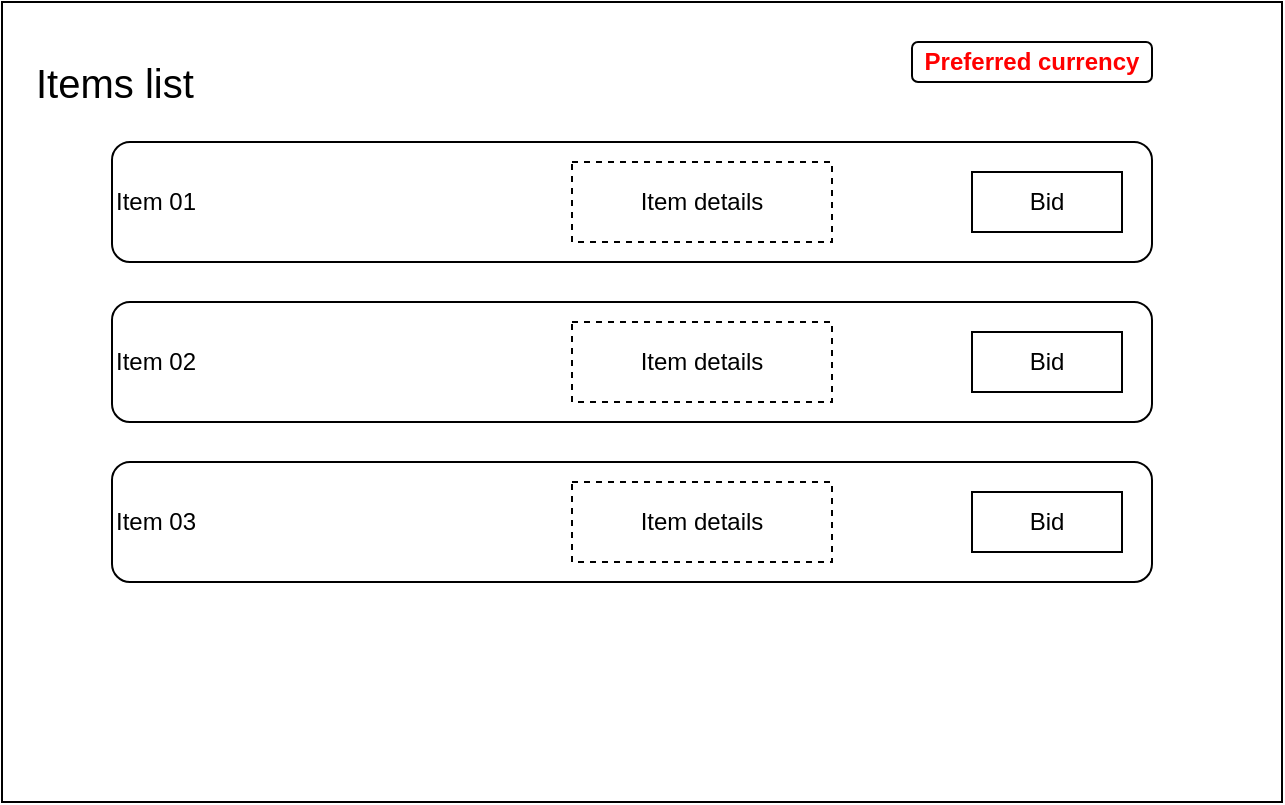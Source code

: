 <mxfile version="21.5.2" type="github">
  <diagram name="Page-1" id="9qswo_Go44PS3u6y543k">
    <mxGraphModel dx="1434" dy="739" grid="1" gridSize="10" guides="1" tooltips="1" connect="1" arrows="1" fold="1" page="1" pageScale="1" pageWidth="850" pageHeight="1100" math="0" shadow="0">
      <root>
        <mxCell id="0" />
        <mxCell id="1" parent="0" />
        <mxCell id="pNaCVz8n9rx6uCHdGMEY-1" value="" style="rounded=0;whiteSpace=wrap;html=1;fillColor=none;" vertex="1" parent="1">
          <mxGeometry x="105" y="180" width="640" height="400" as="geometry" />
        </mxCell>
        <mxCell id="pNaCVz8n9rx6uCHdGMEY-2" value="Item 01" style="rounded=1;whiteSpace=wrap;html=1;align=left;" vertex="1" parent="1">
          <mxGeometry x="160" y="250" width="520" height="60" as="geometry" />
        </mxCell>
        <mxCell id="pNaCVz8n9rx6uCHdGMEY-3" value="Bid" style="rounded=0;whiteSpace=wrap;html=1;" vertex="1" parent="1">
          <mxGeometry x="590" y="265" width="75" height="30" as="geometry" />
        </mxCell>
        <mxCell id="pNaCVz8n9rx6uCHdGMEY-4" value="Item 02" style="rounded=1;whiteSpace=wrap;html=1;align=left;" vertex="1" parent="1">
          <mxGeometry x="160" y="330" width="520" height="60" as="geometry" />
        </mxCell>
        <mxCell id="pNaCVz8n9rx6uCHdGMEY-5" value="Item 03" style="rounded=1;whiteSpace=wrap;html=1;align=left;" vertex="1" parent="1">
          <mxGeometry x="160" y="410" width="520" height="60" as="geometry" />
        </mxCell>
        <mxCell id="pNaCVz8n9rx6uCHdGMEY-6" value="Bid" style="rounded=0;whiteSpace=wrap;html=1;" vertex="1" parent="1">
          <mxGeometry x="590" y="345" width="75" height="30" as="geometry" />
        </mxCell>
        <mxCell id="pNaCVz8n9rx6uCHdGMEY-7" value="Bid" style="rounded=0;whiteSpace=wrap;html=1;" vertex="1" parent="1">
          <mxGeometry x="590" y="425" width="75" height="30" as="geometry" />
        </mxCell>
        <mxCell id="pNaCVz8n9rx6uCHdGMEY-9" value="Item details" style="rounded=0;whiteSpace=wrap;html=1;dashed=1;" vertex="1" parent="1">
          <mxGeometry x="390" y="260" width="130" height="40" as="geometry" />
        </mxCell>
        <mxCell id="pNaCVz8n9rx6uCHdGMEY-10" value="Item details" style="rounded=0;whiteSpace=wrap;html=1;dashed=1;" vertex="1" parent="1">
          <mxGeometry x="390" y="340" width="130" height="40" as="geometry" />
        </mxCell>
        <mxCell id="pNaCVz8n9rx6uCHdGMEY-11" value="Item details" style="rounded=0;whiteSpace=wrap;html=1;dashed=1;" vertex="1" parent="1">
          <mxGeometry x="390" y="420" width="130" height="40" as="geometry" />
        </mxCell>
        <mxCell id="pNaCVz8n9rx6uCHdGMEY-12" value="Items list" style="rounded=0;whiteSpace=wrap;html=1;fillColor=none;strokeColor=none;fontSize=20;align=left;" vertex="1" parent="1">
          <mxGeometry x="120" y="190" width="190" height="60" as="geometry" />
        </mxCell>
        <mxCell id="pNaCVz8n9rx6uCHdGMEY-13" value="&lt;div&gt;Preferred currency&lt;/div&gt;" style="rounded=1;whiteSpace=wrap;html=1;fontStyle=1;fontColor=#ff0000;" vertex="1" parent="1">
          <mxGeometry x="560" y="200" width="120" height="20" as="geometry" />
        </mxCell>
      </root>
    </mxGraphModel>
  </diagram>
</mxfile>
